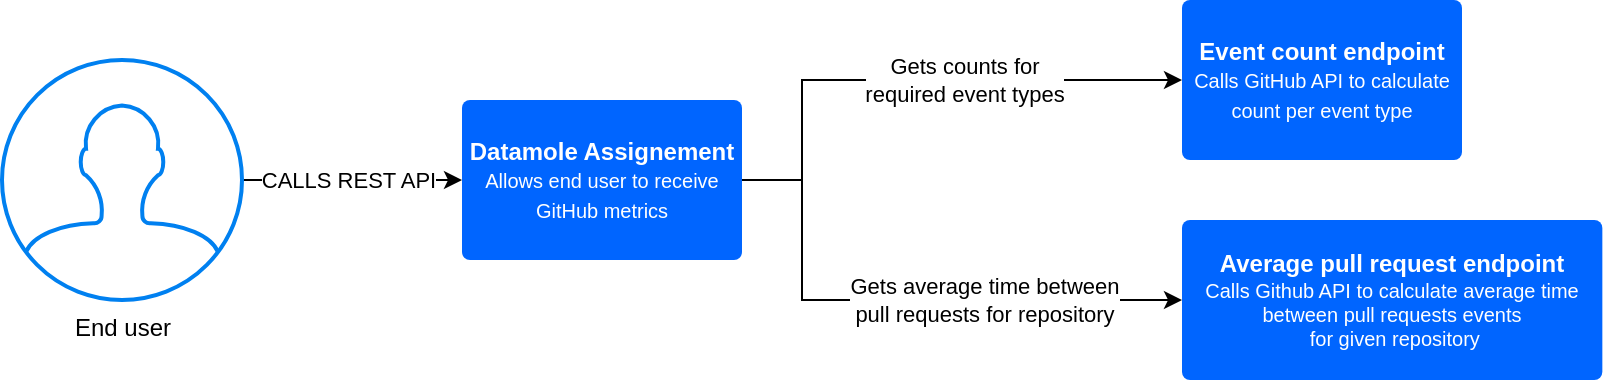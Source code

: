 <mxfile version="21.6.8" type="device">
  <diagram id="iQZCua6p4Kk16KE2WsUg" name="Stránka-1">
    <mxGraphModel dx="989" dy="582" grid="1" gridSize="10" guides="1" tooltips="1" connect="1" arrows="1" fold="1" page="1" pageScale="1" pageWidth="827" pageHeight="1169" math="0" shadow="0">
      <root>
        <mxCell id="0" />
        <mxCell id="1" parent="0" />
        <mxCell id="rWhwu7Wf_SWcdwY1X5iG-3" style="edgeStyle=orthogonalEdgeStyle;rounded=0;orthogonalLoop=1;jettySize=auto;html=1;" edge="1" parent="1" source="rWhwu7Wf_SWcdwY1X5iG-1" target="rWhwu7Wf_SWcdwY1X5iG-33">
          <mxGeometry relative="1" as="geometry">
            <mxPoint x="260" y="350.0" as="targetPoint" />
          </mxGeometry>
        </mxCell>
        <mxCell id="rWhwu7Wf_SWcdwY1X5iG-19" value="CALLS REST API" style="edgeLabel;html=1;align=center;verticalAlign=middle;resizable=0;points=[];" vertex="1" connectable="0" parent="rWhwu7Wf_SWcdwY1X5iG-3">
          <mxGeometry x="-0.034" relative="1" as="geometry">
            <mxPoint as="offset" />
          </mxGeometry>
        </mxCell>
        <mxCell id="rWhwu7Wf_SWcdwY1X5iG-1" value="End user" style="html=1;verticalLabelPosition=bottom;align=center;labelBackgroundColor=#ffffff;verticalAlign=top;strokeWidth=2;strokeColor=#0080F0;shadow=0;dashed=0;shape=mxgraph.ios7.icons.user;" vertex="1" parent="1">
          <mxGeometry x="10" y="290" width="120" height="120" as="geometry" />
        </mxCell>
        <mxCell id="rWhwu7Wf_SWcdwY1X5iG-27" style="edgeStyle=orthogonalEdgeStyle;rounded=0;orthogonalLoop=1;jettySize=auto;html=1;entryX=0;entryY=0.5;entryDx=0;entryDy=0;" edge="1" parent="1" target="rWhwu7Wf_SWcdwY1X5iG-25">
          <mxGeometry relative="1" as="geometry">
            <mxPoint x="380.0" y="350.0" as="sourcePoint" />
            <Array as="points">
              <mxPoint x="410" y="350" />
              <mxPoint x="410" y="300" />
            </Array>
          </mxGeometry>
        </mxCell>
        <mxCell id="rWhwu7Wf_SWcdwY1X5iG-29" value="Gets counts for&lt;br&gt;required event types" style="edgeLabel;html=1;align=center;verticalAlign=middle;resizable=0;points=[];" vertex="1" connectable="0" parent="rWhwu7Wf_SWcdwY1X5iG-27">
          <mxGeometry x="0.143" relative="1" as="geometry">
            <mxPoint x="6" as="offset" />
          </mxGeometry>
        </mxCell>
        <mxCell id="rWhwu7Wf_SWcdwY1X5iG-31" style="edgeStyle=orthogonalEdgeStyle;rounded=0;orthogonalLoop=1;jettySize=auto;html=1;entryX=0;entryY=0.5;entryDx=0;entryDy=0;" edge="1" parent="1" target="rWhwu7Wf_SWcdwY1X5iG-30">
          <mxGeometry relative="1" as="geometry">
            <mxPoint x="380.0" y="350.0" as="sourcePoint" />
            <Array as="points">
              <mxPoint x="410" y="350" />
              <mxPoint x="410" y="410" />
            </Array>
          </mxGeometry>
        </mxCell>
        <mxCell id="rWhwu7Wf_SWcdwY1X5iG-32" value="Gets average time between&lt;br&gt;pull requests for repository" style="edgeLabel;html=1;align=center;verticalAlign=middle;resizable=0;points=[];" vertex="1" connectable="0" parent="rWhwu7Wf_SWcdwY1X5iG-31">
          <mxGeometry x="0.446" y="1" relative="1" as="geometry">
            <mxPoint x="-22" y="1" as="offset" />
          </mxGeometry>
        </mxCell>
        <mxCell id="rWhwu7Wf_SWcdwY1X5iG-25" value="Event count endpoint&lt;br&gt;&lt;span style=&quot;font-weight: normal;&quot;&gt;&lt;font style=&quot;font-size: 10px;&quot;&gt;Calls GitHub API to calculate count per event type&lt;/font&gt;&lt;/span&gt;" style="rounded=1;arcSize=5;fillColor=#0065FF;strokeColor=none;fontColor=#ffffff;align=center;verticalAlign=middle;whiteSpace=wrap;fontSize=12;fontStyle=1;html=1;sketch=0;" vertex="1" parent="1">
          <mxGeometry x="600" y="260" width="140" height="80" as="geometry" />
        </mxCell>
        <mxCell id="rWhwu7Wf_SWcdwY1X5iG-30" value="&lt;div style=&quot;line-height: 120%;&quot;&gt;&lt;div style=&quot;line-height: 120%;&quot;&gt;&lt;font style=&quot;font-size: 12px;&quot;&gt;Average pull request endpoint&lt;/font&gt;&lt;/div&gt;&lt;div style=&quot;font-size: 10px; line-height: 120%;&quot;&gt;&lt;span style=&quot;font-weight: normal;&quot;&gt;Calls Github API to calculate average time between pull requests events&lt;/span&gt;&lt;/div&gt;&lt;div style=&quot;font-size: 10px; line-height: 120%;&quot;&gt;&lt;span style=&quot;font-weight: normal;&quot;&gt;&amp;nbsp;for given repository&lt;/span&gt;&lt;/div&gt;&lt;/div&gt;" style="rounded=1;arcSize=5;fillColor=#0065FF;strokeColor=none;fontColor=#ffffff;align=center;verticalAlign=middle;whiteSpace=wrap;fontSize=12;fontStyle=1;html=1;sketch=0;" vertex="1" parent="1">
          <mxGeometry x="600" y="370" width="210.17" height="80" as="geometry" />
        </mxCell>
        <mxCell id="rWhwu7Wf_SWcdwY1X5iG-33" value="Datamole Assignement&lt;br&gt;&lt;span style=&quot;font-weight: normal;&quot;&gt;&lt;font style=&quot;font-size: 10px;&quot;&gt;Allows end user to receive GitHub metrics&lt;/font&gt;&lt;/span&gt;" style="rounded=1;arcSize=5;fillColor=#0065FF;strokeColor=none;fontColor=#ffffff;align=center;verticalAlign=middle;whiteSpace=wrap;fontSize=12;fontStyle=1;html=1;sketch=0;" vertex="1" parent="1">
          <mxGeometry x="240.0" y="310" width="140" height="80" as="geometry" />
        </mxCell>
      </root>
    </mxGraphModel>
  </diagram>
</mxfile>
